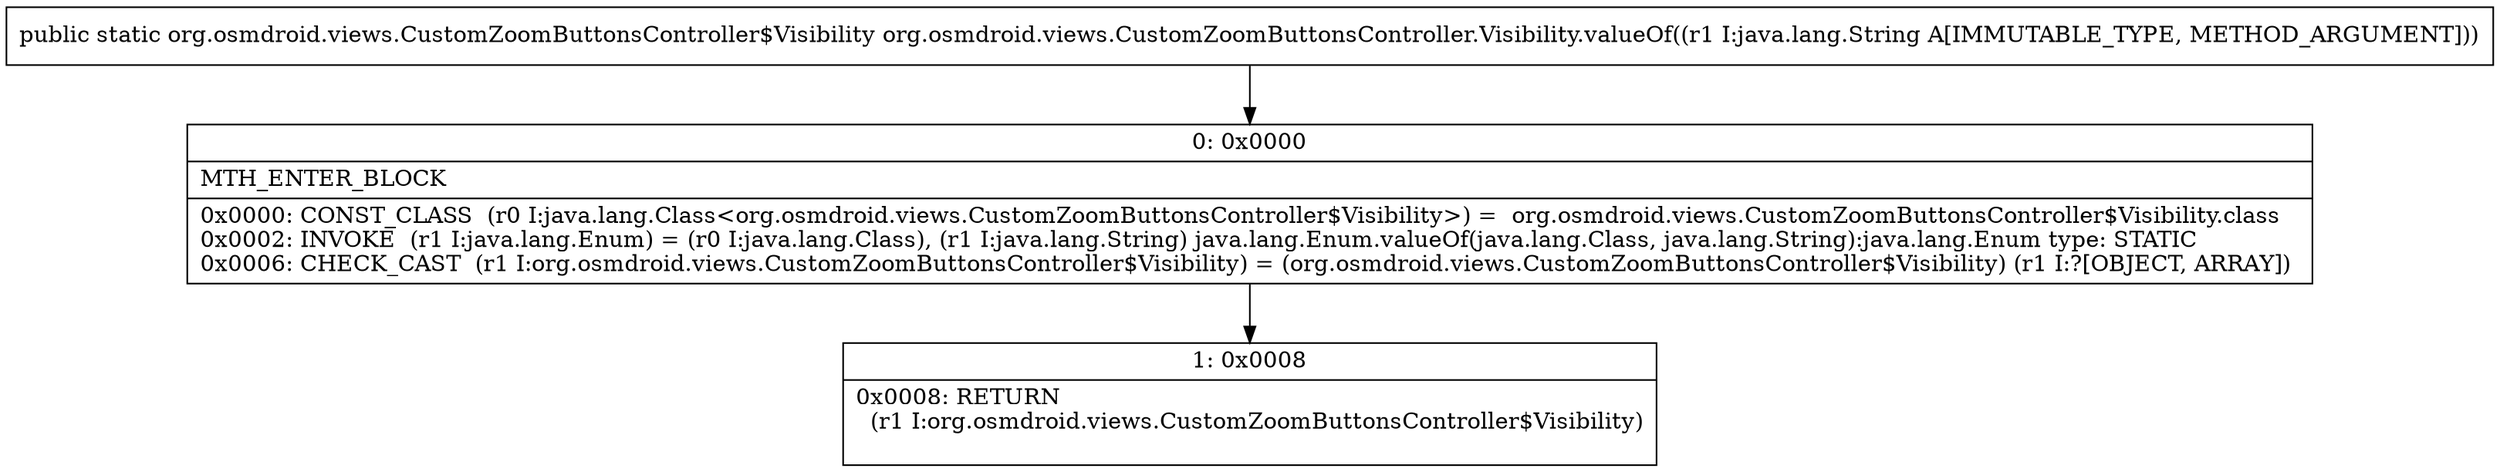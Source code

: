 digraph "CFG fororg.osmdroid.views.CustomZoomButtonsController.Visibility.valueOf(Ljava\/lang\/String;)Lorg\/osmdroid\/views\/CustomZoomButtonsController$Visibility;" {
Node_0 [shape=record,label="{0\:\ 0x0000|MTH_ENTER_BLOCK\l|0x0000: CONST_CLASS  (r0 I:java.lang.Class\<org.osmdroid.views.CustomZoomButtonsController$Visibility\>) =  org.osmdroid.views.CustomZoomButtonsController$Visibility.class \l0x0002: INVOKE  (r1 I:java.lang.Enum) = (r0 I:java.lang.Class), (r1 I:java.lang.String) java.lang.Enum.valueOf(java.lang.Class, java.lang.String):java.lang.Enum type: STATIC \l0x0006: CHECK_CAST  (r1 I:org.osmdroid.views.CustomZoomButtonsController$Visibility) = (org.osmdroid.views.CustomZoomButtonsController$Visibility) (r1 I:?[OBJECT, ARRAY]) \l}"];
Node_1 [shape=record,label="{1\:\ 0x0008|0x0008: RETURN  \l  (r1 I:org.osmdroid.views.CustomZoomButtonsController$Visibility)\l \l}"];
MethodNode[shape=record,label="{public static org.osmdroid.views.CustomZoomButtonsController$Visibility org.osmdroid.views.CustomZoomButtonsController.Visibility.valueOf((r1 I:java.lang.String A[IMMUTABLE_TYPE, METHOD_ARGUMENT])) }"];
MethodNode -> Node_0;
Node_0 -> Node_1;
}

